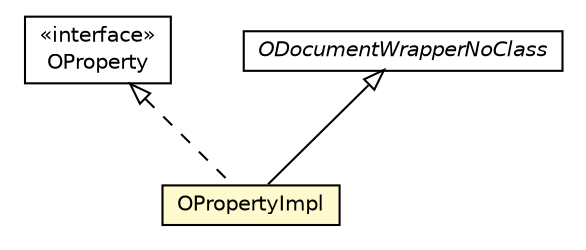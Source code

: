 #!/usr/local/bin/dot
#
# Class diagram 
# Generated by UMLGraph version R5_6-24-gf6e263 (http://www.umlgraph.org/)
#

digraph G {
	edge [fontname="Helvetica",fontsize=10,labelfontname="Helvetica",labelfontsize=10];
	node [fontname="Helvetica",fontsize=10,shape=plaintext];
	nodesep=0.25;
	ranksep=0.5;
	// com.orientechnologies.orient.core.metadata.schema.OPropertyImpl
	c2831275 [label=<<table title="com.orientechnologies.orient.core.metadata.schema.OPropertyImpl" border="0" cellborder="1" cellspacing="0" cellpadding="2" port="p" bgcolor="lemonChiffon" href="./OPropertyImpl.html">
		<tr><td><table border="0" cellspacing="0" cellpadding="1">
<tr><td align="center" balign="center"> OPropertyImpl </td></tr>
		</table></td></tr>
		</table>>, URL="./OPropertyImpl.html", fontname="Helvetica", fontcolor="black", fontsize=10.0];
	// com.orientechnologies.orient.core.metadata.schema.OProperty
	c2831279 [label=<<table title="com.orientechnologies.orient.core.metadata.schema.OProperty" border="0" cellborder="1" cellspacing="0" cellpadding="2" port="p" href="./OProperty.html">
		<tr><td><table border="0" cellspacing="0" cellpadding="1">
<tr><td align="center" balign="center"> &#171;interface&#187; </td></tr>
<tr><td align="center" balign="center"> OProperty </td></tr>
		</table></td></tr>
		</table>>, URL="./OProperty.html", fontname="Helvetica", fontcolor="black", fontsize=10.0];
	// com.orientechnologies.orient.core.type.ODocumentWrapperNoClass
	c2831357 [label=<<table title="com.orientechnologies.orient.core.type.ODocumentWrapperNoClass" border="0" cellborder="1" cellspacing="0" cellpadding="2" port="p" href="../../type/ODocumentWrapperNoClass.html">
		<tr><td><table border="0" cellspacing="0" cellpadding="1">
<tr><td align="center" balign="center"><font face="Helvetica-Oblique"> ODocumentWrapperNoClass </font></td></tr>
		</table></td></tr>
		</table>>, URL="../../type/ODocumentWrapperNoClass.html", fontname="Helvetica", fontcolor="black", fontsize=10.0];
	//com.orientechnologies.orient.core.metadata.schema.OPropertyImpl extends com.orientechnologies.orient.core.type.ODocumentWrapperNoClass
	c2831357:p -> c2831275:p [dir=back,arrowtail=empty];
	//com.orientechnologies.orient.core.metadata.schema.OPropertyImpl implements com.orientechnologies.orient.core.metadata.schema.OProperty
	c2831279:p -> c2831275:p [dir=back,arrowtail=empty,style=dashed];
}

